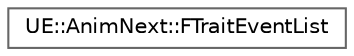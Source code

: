 digraph "Graphical Class Hierarchy"
{
 // INTERACTIVE_SVG=YES
 // LATEX_PDF_SIZE
  bgcolor="transparent";
  edge [fontname=Helvetica,fontsize=10,labelfontname=Helvetica,labelfontsize=10];
  node [fontname=Helvetica,fontsize=10,shape=box,height=0.2,width=0.4];
  rankdir="LR";
  Node0 [id="Node000000",label="UE::AnimNext::FTraitEventList",height=0.2,width=0.4,color="grey40", fillcolor="white", style="filled",URL="$d3/d6f/structUE_1_1AnimNext_1_1FTraitEventList.html",tooltip="Trait Event List."];
}
